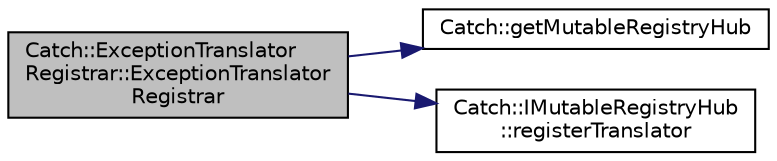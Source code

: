 digraph "Catch::ExceptionTranslatorRegistrar::ExceptionTranslatorRegistrar"
{
  edge [fontname="Helvetica",fontsize="10",labelfontname="Helvetica",labelfontsize="10"];
  node [fontname="Helvetica",fontsize="10",shape=record];
  rankdir="LR";
  Node1 [label="Catch::ExceptionTranslator\lRegistrar::ExceptionTranslator\lRegistrar",height=0.2,width=0.4,color="black", fillcolor="grey75", style="filled" fontcolor="black"];
  Node1 -> Node2 [color="midnightblue",fontsize="10",style="solid",fontname="Helvetica"];
  Node2 [label="Catch::getMutableRegistryHub",height=0.2,width=0.4,color="black", fillcolor="white", style="filled",URL="$namespace_catch.html#ac9ddcc6d66079add9cb2a3140b8ae51e"];
  Node1 -> Node3 [color="midnightblue",fontsize="10",style="solid",fontname="Helvetica"];
  Node3 [label="Catch::IMutableRegistryHub\l::registerTranslator",height=0.2,width=0.4,color="black", fillcolor="white", style="filled",URL="$struct_catch_1_1_i_mutable_registry_hub.html#ae6825365102693cf7707db022a2c2b49"];
}
